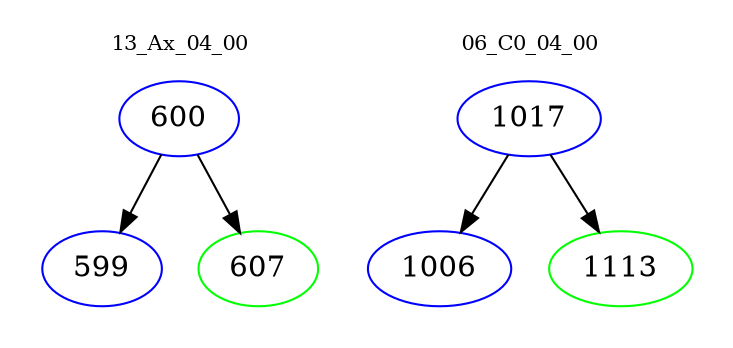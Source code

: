 digraph{
subgraph cluster_0 {
color = white
label = "13_Ax_04_00";
fontsize=10;
T0_600 [label="600", color="blue"]
T0_600 -> T0_599 [color="black"]
T0_599 [label="599", color="blue"]
T0_600 -> T0_607 [color="black"]
T0_607 [label="607", color="green"]
}
subgraph cluster_1 {
color = white
label = "06_C0_04_00";
fontsize=10;
T1_1017 [label="1017", color="blue"]
T1_1017 -> T1_1006 [color="black"]
T1_1006 [label="1006", color="blue"]
T1_1017 -> T1_1113 [color="black"]
T1_1113 [label="1113", color="green"]
}
}
